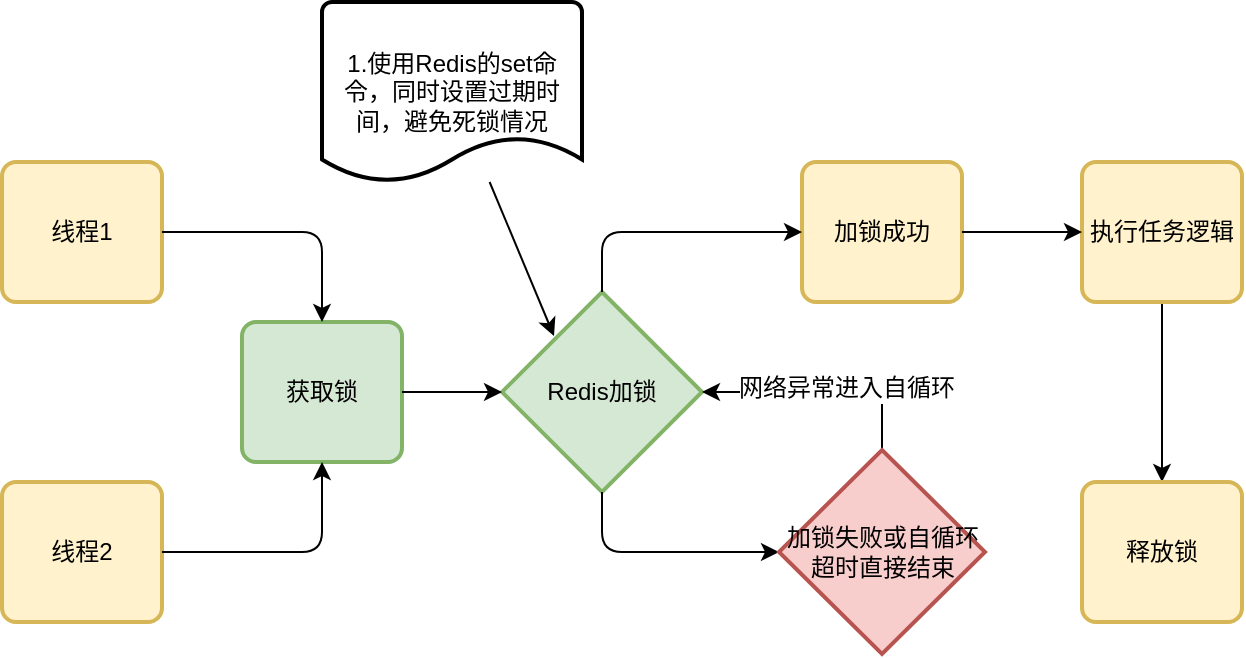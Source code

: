 <mxfile version="12.9.2" type="github">
  <diagram id="s8lIuSN80trYDoQiagXm" name="第 1 页">
    <mxGraphModel dx="1426" dy="794" grid="0" gridSize="10" guides="1" tooltips="1" connect="1" arrows="1" fold="1" page="1" pageScale="1" pageWidth="827" pageHeight="1169" math="0" shadow="0">
      <root>
        <mxCell id="0" />
        <mxCell id="1" parent="0" />
        <mxCell id="mZvArZAPH8fcJvdWJ9Ia-1" value="线程1" style="rounded=1;whiteSpace=wrap;html=1;absoluteArcSize=1;arcSize=14;strokeWidth=2;fillColor=#fff2cc;strokeColor=#d6b656;" vertex="1" parent="1">
          <mxGeometry x="40" y="240" width="80" height="70" as="geometry" />
        </mxCell>
        <mxCell id="mZvArZAPH8fcJvdWJ9Ia-3" value="线程2" style="rounded=1;whiteSpace=wrap;html=1;absoluteArcSize=1;arcSize=14;strokeWidth=2;fillColor=#fff2cc;strokeColor=#d6b656;" vertex="1" parent="1">
          <mxGeometry x="40" y="400" width="80" height="70" as="geometry" />
        </mxCell>
        <mxCell id="mZvArZAPH8fcJvdWJ9Ia-4" value="获取锁" style="rounded=1;whiteSpace=wrap;html=1;absoluteArcSize=1;arcSize=14;strokeWidth=2;fillColor=#d5e8d4;strokeColor=#82b366;" vertex="1" parent="1">
          <mxGeometry x="160" y="320" width="80" height="70" as="geometry" />
        </mxCell>
        <mxCell id="mZvArZAPH8fcJvdWJ9Ia-5" value="" style="endArrow=classic;html=1;exitX=1;exitY=0.5;exitDx=0;exitDy=0;edgeStyle=orthogonalEdgeStyle;" edge="1" parent="1" source="mZvArZAPH8fcJvdWJ9Ia-1" target="mZvArZAPH8fcJvdWJ9Ia-4">
          <mxGeometry width="50" height="50" relative="1" as="geometry">
            <mxPoint x="390" y="430" as="sourcePoint" />
            <mxPoint x="280" y="290" as="targetPoint" />
          </mxGeometry>
        </mxCell>
        <mxCell id="mZvArZAPH8fcJvdWJ9Ia-6" value="" style="endArrow=classic;html=1;exitX=1;exitY=0.5;exitDx=0;exitDy=0;edgeStyle=orthogonalEdgeStyle;entryX=0.5;entryY=1;entryDx=0;entryDy=0;" edge="1" parent="1" source="mZvArZAPH8fcJvdWJ9Ia-3" target="mZvArZAPH8fcJvdWJ9Ia-4">
          <mxGeometry width="50" height="50" relative="1" as="geometry">
            <mxPoint x="130" y="285" as="sourcePoint" />
            <mxPoint x="210" y="330" as="targetPoint" />
          </mxGeometry>
        </mxCell>
        <mxCell id="mZvArZAPH8fcJvdWJ9Ia-7" value="Redis加锁" style="strokeWidth=2;html=1;shape=mxgraph.flowchart.decision;whiteSpace=wrap;fillColor=#d5e8d4;strokeColor=#82b366;" vertex="1" parent="1">
          <mxGeometry x="290" y="305" width="100" height="100" as="geometry" />
        </mxCell>
        <mxCell id="mZvArZAPH8fcJvdWJ9Ia-8" value="加锁成功" style="rounded=1;whiteSpace=wrap;html=1;absoluteArcSize=1;arcSize=14;strokeWidth=2;fillColor=#fff2cc;strokeColor=#d6b656;" vertex="1" parent="1">
          <mxGeometry x="440" y="240" width="80" height="70" as="geometry" />
        </mxCell>
        <mxCell id="mZvArZAPH8fcJvdWJ9Ia-10" value="" style="endArrow=classic;html=1;exitX=1;exitY=0.5;exitDx=0;exitDy=0;entryX=0;entryY=0.5;entryDx=0;entryDy=0;entryPerimeter=0;" edge="1" parent="1" source="mZvArZAPH8fcJvdWJ9Ia-4" target="mZvArZAPH8fcJvdWJ9Ia-7">
          <mxGeometry width="50" height="50" relative="1" as="geometry">
            <mxPoint x="390" y="420" as="sourcePoint" />
            <mxPoint x="440" y="370" as="targetPoint" />
          </mxGeometry>
        </mxCell>
        <mxCell id="mZvArZAPH8fcJvdWJ9Ia-12" value="" style="endArrow=classic;html=1;exitX=0.5;exitY=1;exitDx=0;exitDy=0;exitPerimeter=0;edgeStyle=orthogonalEdgeStyle;entryX=0;entryY=0.5;entryDx=0;entryDy=0;entryPerimeter=0;" edge="1" parent="1" source="mZvArZAPH8fcJvdWJ9Ia-7" target="mZvArZAPH8fcJvdWJ9Ia-27">
          <mxGeometry width="50" height="50" relative="1" as="geometry">
            <mxPoint x="390" y="420" as="sourcePoint" />
            <mxPoint x="440" y="435" as="targetPoint" />
          </mxGeometry>
        </mxCell>
        <mxCell id="mZvArZAPH8fcJvdWJ9Ia-13" value="" style="endArrow=classic;html=1;exitX=0.5;exitY=0;exitDx=0;exitDy=0;exitPerimeter=0;edgeStyle=orthogonalEdgeStyle;entryX=0;entryY=0.5;entryDx=0;entryDy=0;" edge="1" parent="1" source="mZvArZAPH8fcJvdWJ9Ia-7" target="mZvArZAPH8fcJvdWJ9Ia-8">
          <mxGeometry width="50" height="50" relative="1" as="geometry">
            <mxPoint x="350" y="415" as="sourcePoint" />
            <mxPoint x="450" y="445" as="targetPoint" />
          </mxGeometry>
        </mxCell>
        <mxCell id="mZvArZAPH8fcJvdWJ9Ia-16" style="edgeStyle=orthogonalEdgeStyle;rounded=0;orthogonalLoop=1;jettySize=auto;html=1;exitX=0.5;exitY=1;exitDx=0;exitDy=0;" edge="1" parent="1" source="mZvArZAPH8fcJvdWJ9Ia-14">
          <mxGeometry relative="1" as="geometry">
            <mxPoint x="620" y="400" as="targetPoint" />
          </mxGeometry>
        </mxCell>
        <mxCell id="mZvArZAPH8fcJvdWJ9Ia-14" value="执行任务逻辑" style="rounded=1;whiteSpace=wrap;html=1;absoluteArcSize=1;arcSize=14;strokeWidth=2;fillColor=#fff2cc;strokeColor=#d6b656;" vertex="1" parent="1">
          <mxGeometry x="580" y="240" width="80" height="70" as="geometry" />
        </mxCell>
        <mxCell id="mZvArZAPH8fcJvdWJ9Ia-15" value="" style="endArrow=classic;html=1;entryX=0;entryY=0.5;entryDx=0;entryDy=0;exitX=1;exitY=0.5;exitDx=0;exitDy=0;" edge="1" parent="1" source="mZvArZAPH8fcJvdWJ9Ia-8" target="mZvArZAPH8fcJvdWJ9Ia-14">
          <mxGeometry width="50" height="50" relative="1" as="geometry">
            <mxPoint x="390" y="410" as="sourcePoint" />
            <mxPoint x="440" y="360" as="targetPoint" />
          </mxGeometry>
        </mxCell>
        <mxCell id="mZvArZAPH8fcJvdWJ9Ia-17" value="释放锁" style="rounded=1;whiteSpace=wrap;html=1;absoluteArcSize=1;arcSize=14;strokeWidth=2;fillColor=#fff2cc;strokeColor=#d6b656;" vertex="1" parent="1">
          <mxGeometry x="580" y="400" width="80" height="70" as="geometry" />
        </mxCell>
        <mxCell id="mZvArZAPH8fcJvdWJ9Ia-19" value="1.使用Redis的set命令，同时设置过期时间，避免死锁情况" style="strokeWidth=2;html=1;shape=mxgraph.flowchart.document2;whiteSpace=wrap;size=0.25;" vertex="1" parent="1">
          <mxGeometry x="200" y="160" width="130" height="90" as="geometry" />
        </mxCell>
        <mxCell id="mZvArZAPH8fcJvdWJ9Ia-20" value="" style="endArrow=classic;html=1;entryX=0.26;entryY=0.22;entryDx=0;entryDy=0;entryPerimeter=0;" edge="1" parent="1" source="mZvArZAPH8fcJvdWJ9Ia-19" target="mZvArZAPH8fcJvdWJ9Ia-7">
          <mxGeometry width="50" height="50" relative="1" as="geometry">
            <mxPoint x="390" y="410" as="sourcePoint" />
            <mxPoint x="440" y="360" as="targetPoint" />
          </mxGeometry>
        </mxCell>
        <mxCell id="mZvArZAPH8fcJvdWJ9Ia-29" style="edgeStyle=orthogonalEdgeStyle;rounded=0;orthogonalLoop=1;jettySize=auto;html=1;exitX=0.5;exitY=0;exitDx=0;exitDy=0;exitPerimeter=0;entryX=1;entryY=0.5;entryDx=0;entryDy=0;entryPerimeter=0;" edge="1" parent="1" source="mZvArZAPH8fcJvdWJ9Ia-27" target="mZvArZAPH8fcJvdWJ9Ia-7">
          <mxGeometry relative="1" as="geometry" />
        </mxCell>
        <mxCell id="mZvArZAPH8fcJvdWJ9Ia-30" value="网络异常进入自循环" style="text;html=1;align=center;verticalAlign=middle;resizable=0;points=[];labelBackgroundColor=#ffffff;" vertex="1" connectable="0" parent="mZvArZAPH8fcJvdWJ9Ia-29">
          <mxGeometry x="-0.496" y="17" relative="1" as="geometry">
            <mxPoint x="-17" y="-19" as="offset" />
          </mxGeometry>
        </mxCell>
        <mxCell id="mZvArZAPH8fcJvdWJ9Ia-27" value="加锁失败或自循环超时直接结束" style="strokeWidth=2;html=1;shape=mxgraph.flowchart.decision;whiteSpace=wrap;fillColor=#f8cecc;strokeColor=#b85450;" vertex="1" parent="1">
          <mxGeometry x="428.5" y="384" width="103" height="102" as="geometry" />
        </mxCell>
      </root>
    </mxGraphModel>
  </diagram>
</mxfile>
